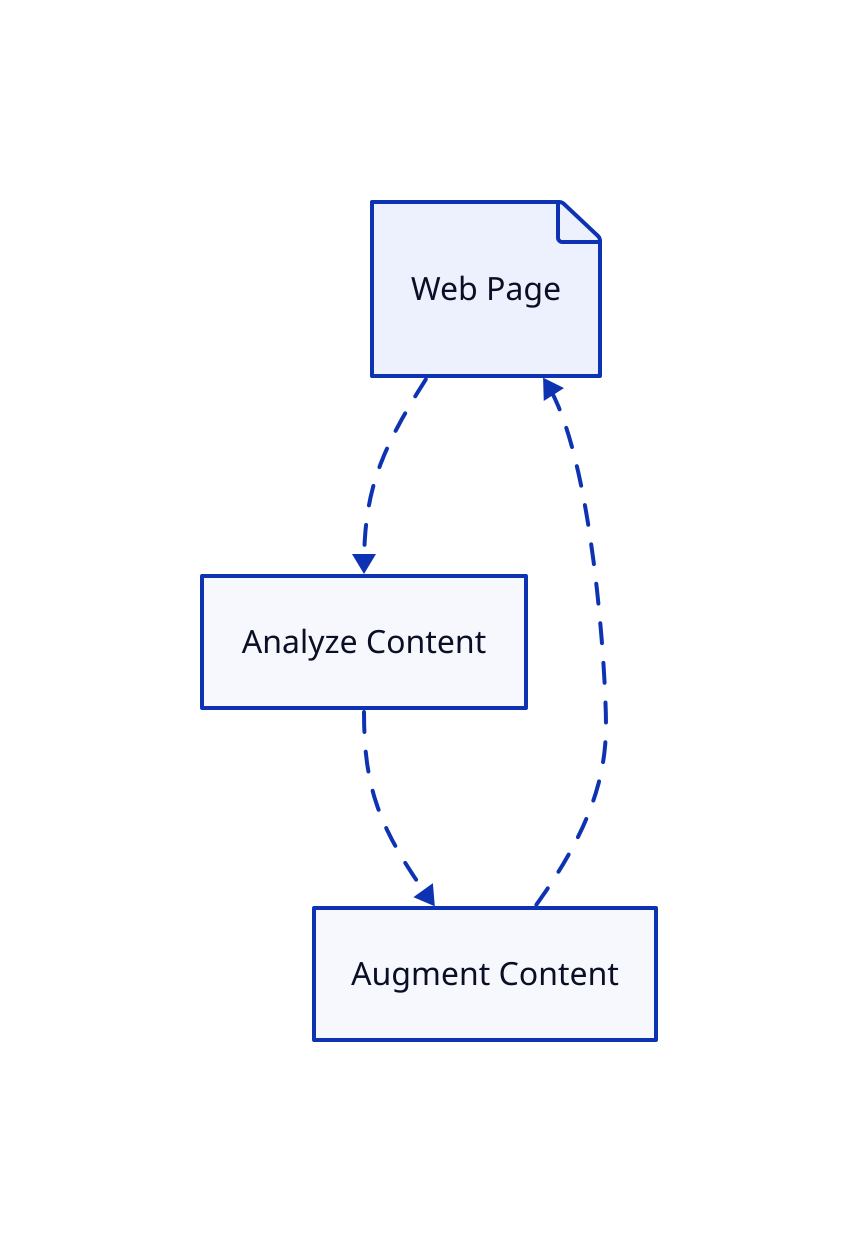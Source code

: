 # d2 --sketch HERO.d2 packages/pages/src/assets/hero.svg
Web Page -> Analyze Content: {style.animated: true}

Analyze Content -> Augment Content: {style.animated: true}

Augment Content -> Web Page: {style.animated: true}

Web Page.shape: page
